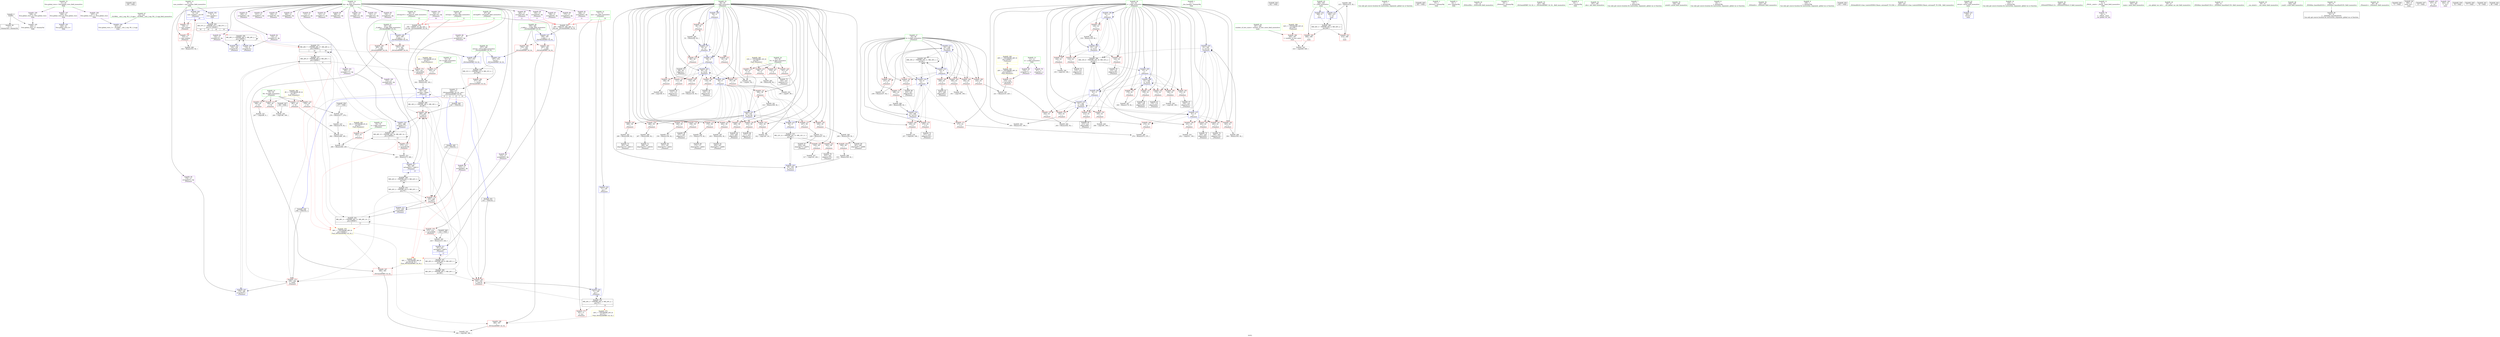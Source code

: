digraph "SVFG" {
	label="SVFG";

	Node0x55888ec28c50 [shape=record,color=grey,label="{NodeID: 0\nNullPtr}"];
	Node0x55888ec28c50 -> Node0x55888ec4c540[style=solid];
	Node0x55888ec28c50 -> Node0x55888ec4efa0[style=solid];
	Node0x55888ec94ce0 [shape=record,color=black,label="{NodeID: 443\n338 = PHI()\n}"];
	Node0x55888ec4eea0 [shape=record,color=blue,label="{NodeID: 194\n427\<--23\nllvm.global_ctors_1\<--_GLOBAL__sub_I_rng..58_1_0.cpp\nGlob }"];
	Node0x55888ec4b9a0 [shape=record,color=red,label="{NodeID: 111\n336\<--8\n\<--case_number\n_Z5main2v\n}"];
	Node0x55888ec4a300 [shape=record,color=green,label="{NodeID: 28\n65\<--66\nref.tmp\<--ref.tmp_field_insensitive\n_Z5main2v\n|{|<s1>8}}"];
	Node0x55888ec4a300 -> Node0x55888ec4f8c0[style=solid];
	Node0x55888ec4a300:s1 -> Node0x55888ec95c20[style=solid,color=red];
	Node0x55888ec5d620 [shape=record,color=grey,label="{NodeID: 305\n223 = Binary(215, 222, )\n}"];
	Node0x55888ec5d620 -> Node0x55888ec4fcd0[style=solid];
	Node0x55888ec505c0 [shape=record,color=blue,label="{NodeID: 222\n71\<--126\nans\<--\n_Z5main2v\n}"];
	Node0x55888ec505c0 -> Node0x55888ec6ba00[style=dashed];
	Node0x55888ec52040 [shape=record,color=red,label="{NodeID: 139\n266\<--59\n\<--i\n_Z5main2v\n}"];
	Node0x55888ec52040 -> Node0x55888ec5cd20[style=solid];
	Node0x55888ec4cc20 [shape=record,color=black,label="{NodeID: 56\n151\<--150\nidxprom33\<--add32\n_Z5main2v\n}"];
	Node0x55888ec6b500 [shape=record,color=black,label="{NodeID: 333\nMR_12V_12 = PHI(MR_12V_13, MR_12V_11, )\npts\{60 \}\n}"];
	Node0x55888ec6b500 -> Node0x55888ec522b0[style=dashed];
	Node0x55888ec6b500 -> Node0x55888ec52380[style=dashed];
	Node0x55888ec6b500 -> Node0x55888ec52450[style=dashed];
	Node0x55888ec6b500 -> Node0x55888ec50830[style=dashed];
	Node0x55888ec53700 [shape=record,color=red,label="{NodeID: 167\n231\<--63\n\<--k\n_Z5main2v\n}"];
	Node0x55888ec53700 -> Node0x55888ec4d5e0[style=solid];
	Node0x55888ec4e2e0 [shape=record,color=purple,label="{NodeID: 84\n124\<--13\narrayidx19\<--dp\n_Z5main2v\n}"];
	Node0x55888ec4e2e0 -> Node0x55888ec4f4b0[style=solid];
	Node0x55888ec288a0 [shape=record,color=green,label="{NodeID: 1\n7\<--1\n__dso_handle\<--dummyObj\nGlob }"];
	Node0x55888ec94db0 [shape=record,color=black,label="{NodeID: 444\n342 = PHI()\n}"];
	Node0x55888ec4efa0 [shape=record,color=blue, style = dotted,label="{NodeID: 195\n428\<--3\nllvm.global_ctors_2\<--dummyVal\nGlob }"];
	Node0x55888ec4ba70 [shape=record,color=red,label="{NodeID: 112\n163\<--51\n\<--D\n_Z5main2v\n}"];
	Node0x55888ec4ba70 -> Node0x55888ec5dc20[style=solid];
	Node0x55888ec4a3d0 [shape=record,color=green,label="{NodeID: 29\n67\<--68\nref.tmp65\<--ref.tmp65_field_insensitive\n_Z5main2v\n|{|<s1>11}}"];
	Node0x55888ec4a3d0 -> Node0x55888ec4fcd0[style=solid];
	Node0x55888ec4a3d0:s1 -> Node0x55888ec95c20[style=solid,color=red];
	Node0x55888ec5d7a0 [shape=record,color=grey,label="{NodeID: 306\n415 = Binary(414, 92, )\n}"];
	Node0x55888ec5d7a0 -> Node0x55888ec58d60[style=solid];
	Node0x55888ec50690 [shape=record,color=blue,label="{NodeID: 223\n59\<--9\ni\<--\n_Z5main2v\n}"];
	Node0x55888ec50690 -> Node0x55888ec6b500[style=dashed];
	Node0x55888ec52110 [shape=record,color=red,label="{NodeID: 140\n289\<--59\n\<--i\n_Z5main2v\n}"];
	Node0x55888ec52110 -> Node0x55888ec5c120[style=solid];
	Node0x55888ec4ccf0 [shape=record,color=black,label="{NodeID: 57\n154\<--153\nidxprom35\<--\n_Z5main2v\n}"];
	Node0x55888ec6ba00 [shape=record,color=black,label="{NodeID: 334\nMR_24V_3 = PHI(MR_24V_4, MR_24V_2, )\npts\{72 \}\n|{|<s3>14}}"];
	Node0x55888ec6ba00 -> Node0x55888ec53be0[style=dashed];
	Node0x55888ec6ba00 -> Node0x55888ec54260[style=dashed];
	Node0x55888ec6ba00 -> Node0x55888ec50760[style=dashed];
	Node0x55888ec6ba00:s3 -> Node0x55888ec78b30[style=dashed,color=red];
	Node0x55888ec537d0 [shape=record,color=red,label="{NodeID: 168\n237\<--63\n\<--k\n_Z5main2v\n}"];
	Node0x55888ec537d0 -> Node0x55888ec5dda0[style=solid];
	Node0x55888ec4e3b0 [shape=record,color=purple,label="{NodeID: 85\n152\<--13\narrayidx34\<--dp\n_Z5main2v\n}"];
	Node0x55888ec28930 [shape=record,color=green,label="{NodeID: 2\n9\<--1\n\<--dummyObj\nCan only get source location for instruction, argument, global var or function.}"];
	Node0x55888ec94f10 [shape=record,color=black,label="{NodeID: 445\n345 = PHI()\n}"];
	Node0x55888ec4f0a0 [shape=record,color=blue,label="{NodeID: 196\n59\<--9\ni\<--\n_Z5main2v\n}"];
	Node0x55888ec4f0a0 -> Node0x55888ec51270[style=dashed];
	Node0x55888ec4f0a0 -> Node0x55888ec51340[style=dashed];
	Node0x55888ec4f0a0 -> Node0x55888ec51410[style=dashed];
	Node0x55888ec4f0a0 -> Node0x55888ec4f170[style=dashed];
	Node0x55888ec4f0a0 -> Node0x55888ec4f240[style=dashed];
	Node0x55888ec4bb40 [shape=record,color=red,label="{NodeID: 113\n283\<--53\n\<--I\n_Z5main2v\n}"];
	Node0x55888ec4bb40 -> Node0x55888ec5e220[style=solid];
	Node0x55888ec4a4a0 [shape=record,color=green,label="{NodeID: 30\n69\<--70\nref.tmp101\<--ref.tmp101_field_insensitive\n_Z5main2v\n|{|<s1>13}}"];
	Node0x55888ec4a4a0 -> Node0x55888ec501b0[style=solid];
	Node0x55888ec4a4a0:s1 -> Node0x55888ec95c20[style=solid,color=red];
	Node0x55888ec5d920 [shape=record,color=grey,label="{NodeID: 307\n180 = Binary(179, 92, )\n}"];
	Node0x55888ec5d920 -> Node0x55888ec4fa60[style=solid];
	Node0x55888ec50760 [shape=record,color=blue,label="{NodeID: 224\n71\<--326\nans\<--\n_Z5main2v\n}"];
	Node0x55888ec50760 -> Node0x55888ec6ba00[style=dashed];
	Node0x55888ec521e0 [shape=record,color=red,label="{NodeID: 141\n309\<--59\n\<--i\n_Z5main2v\n}"];
	Node0x55888ec521e0 -> Node0x55888ec5d020[style=solid];
	Node0x55888ec4cdc0 [shape=record,color=black,label="{NodeID: 58\n157\<--156\nidxprom37\<--\n_Z5main2v\n}"];
	Node0x55888ec538a0 [shape=record,color=red,label="{NodeID: 169\n256\<--63\n\<--k\n_Z5main2v\n}"];
	Node0x55888ec538a0 -> Node0x55888ec5e9a0[style=solid];
	Node0x55888ec4e480 [shape=record,color=purple,label="{NodeID: 86\n155\<--13\narrayidx36\<--dp\n_Z5main2v\n|{<s0>8}}"];
	Node0x55888ec4e480:s0 -> Node0x55888ec95840[style=solid,color=red];
	Node0x55888ec48ff0 [shape=record,color=green,label="{NodeID: 3\n15\<--1\n_ZSt3cin\<--dummyObj\nGlob }"];
	Node0x55888ec94fe0 [shape=record,color=black,label="{NodeID: 446\n287 = PHI(354, )\n}"];
	Node0x55888ec94fe0 -> Node0x55888ec54190[style=solid];
	Node0x55888ec74f00 [shape=record,color=black,label="{NodeID: 363\nMR_47V_2 = PHI(MR_47V_3, MR_47V_1, )\npts\{10 140000 \}\n|{<s0>19|<s1>19|<s2>19|<s3>19}}"];
	Node0x55888ec74f00:s0 -> Node0x55888ec4b8d0[style=dashed,color=red];
	Node0x55888ec74f00:s1 -> Node0x55888ec50900[style=dashed,color=red];
	Node0x55888ec74f00:s2 -> Node0x55888ec72c00[style=dashed,color=red];
	Node0x55888ec74f00:s3 -> Node0x55888ec77730[style=dashed,color=red];
	Node0x55888ec4f170 [shape=record,color=blue,label="{NodeID: 197\n59\<--91\ni\<--inc\n_Z5main2v\n}"];
	Node0x55888ec4f170 -> Node0x55888ec51270[style=dashed];
	Node0x55888ec4f170 -> Node0x55888ec51340[style=dashed];
	Node0x55888ec4f170 -> Node0x55888ec51410[style=dashed];
	Node0x55888ec4f170 -> Node0x55888ec4f170[style=dashed];
	Node0x55888ec4f170 -> Node0x55888ec4f240[style=dashed];
	Node0x55888ec4bc10 [shape=record,color=red,label="{NodeID: 114\n199\<--55\n\<--M\n_Z5main2v\n}"];
	Node0x55888ec4bc10 -> Node0x55888ec5eca0[style=solid];
	Node0x55888ec4a570 [shape=record,color=green,label="{NodeID: 31\n71\<--72\nans\<--ans_field_insensitive\n_Z5main2v\n|{|<s3>14}}"];
	Node0x55888ec4a570 -> Node0x55888ec53be0[style=solid];
	Node0x55888ec4a570 -> Node0x55888ec505c0[style=solid];
	Node0x55888ec4a570 -> Node0x55888ec50760[style=solid];
	Node0x55888ec4a570:s3 -> Node0x55888ec95840[style=solid,color=red];
	Node0x55888ec5daa0 [shape=record,color=grey,label="{NodeID: 308\n135 = Binary(134, 92, )\n}"];
	Node0x55888ec5daa0 -> Node0x55888ec4f650[style=solid];
	Node0x55888ec50830 [shape=record,color=blue,label="{NodeID: 225\n59\<--330\ni\<--inc137\n_Z5main2v\n}"];
	Node0x55888ec50830 -> Node0x55888ec6b500[style=dashed];
	Node0x55888ec522b0 [shape=record,color=red,label="{NodeID: 142\n316\<--59\n\<--i\n_Z5main2v\n}"];
	Node0x55888ec522b0 -> Node0x55888ec5f720[style=solid];
	Node0x55888ec4ce90 [shape=record,color=black,label="{NodeID: 59\n160\<--159\nidxprom39\<--\n_Z5main2v\n}"];
	Node0x55888ec53970 [shape=record,color=red,label="{NodeID: 170\n270\<--63\n\<--k\n_Z5main2v\n}"];
	Node0x55888ec53970 -> Node0x55888ec4d920[style=solid];
	Node0x55888ec4e550 [shape=record,color=purple,label="{NodeID: 87\n158\<--13\narrayidx38\<--dp\n_Z5main2v\n}"];
	Node0x55888ec49080 [shape=record,color=green,label="{NodeID: 4\n16\<--1\n.str\<--dummyObj\nGlob }"];
	Node0x55888ec951a0 [shape=record,color=black,label="{NodeID: 447\n196 = PHI()\n}"];
	Node0x55888ec951a0 -> Node0x55888ec5eca0[style=solid];
	Node0x55888ec75430 [shape=record,color=black,label="{NodeID: 364\nMR_44V_3 = PHI(MR_44V_4, MR_44V_2, )\npts\{400 \}\n}"];
	Node0x55888ec75430 -> Node0x55888ec549b0[style=dashed];
	Node0x55888ec75430 -> Node0x55888ec54a80[style=dashed];
	Node0x55888ec75430 -> Node0x55888ec58d60[style=dashed];
	Node0x55888ec4f240 [shape=record,color=blue,label="{NodeID: 198\n59\<--9\ni\<--\n_Z5main2v\n}"];
	Node0x55888ec4f240 -> Node0x55888ec514e0[style=dashed];
	Node0x55888ec4f240 -> Node0x55888ec515b0[style=dashed];
	Node0x55888ec4f240 -> Node0x55888ec51680[style=dashed];
	Node0x55888ec4f240 -> Node0x55888ec51750[style=dashed];
	Node0x55888ec4f240 -> Node0x55888ec51820[style=dashed];
	Node0x55888ec4f240 -> Node0x55888ec4f650[style=dashed];
	Node0x55888ec4f240 -> Node0x55888ec4f720[style=dashed];
	Node0x55888ec50cc0 [shape=record,color=red,label="{NodeID: 115\n246\<--55\n\<--M\n_Z5main2v\n}"];
	Node0x55888ec50cc0 -> Node0x55888ec5ee20[style=solid];
	Node0x55888ec4a640 [shape=record,color=green,label="{NodeID: 32\n74\<--75\n_ZNSirsERi\<--_ZNSirsERi_field_insensitive\n}"];
	Node0x55888ec5dc20 [shape=record,color=grey,label="{NodeID: 309\n164 = Binary(162, 163, )\n}"];
	Node0x55888ec5dc20 -> Node0x55888ec4f8c0[style=solid];
	Node0x55888ec50900 [shape=record,color=blue,label="{NodeID: 226\n8\<--334\ncase_number\<--inc139\n_Z5main2v\n|{|<s1>19}}"];
	Node0x55888ec50900 -> Node0x55888ec4b9a0[style=dashed];
	Node0x55888ec50900:s1 -> Node0x55888ec74f00[style=dashed,color=blue];
	Node0x55888ec52380 [shape=record,color=red,label="{NodeID: 143\n322\<--59\n\<--i\n_Z5main2v\n}"];
	Node0x55888ec52380 -> Node0x55888ec4dc60[style=solid];
	Node0x55888ec4cf60 [shape=record,color=black,label="{NodeID: 60\n172\<--171\nidxprom44\<--add43\n_Z5main2v\n}"];
	Node0x55888ec6c900 [shape=record,color=black,label="{NodeID: 337\nMR_28V_8 = PHI(MR_28V_9, MR_28V_7, )\npts\{140000 \}\n|{|<s6>8}}"];
	Node0x55888ec6c900 -> Node0x55888ec53cb0[style=dashed];
	Node0x55888ec6c900 -> Node0x55888ec53d80[style=dashed];
	Node0x55888ec6c900 -> Node0x55888ec4f990[style=dashed];
	Node0x55888ec6c900 -> Node0x55888ec70900[style=dashed];
	Node0x55888ec6c900 -> Node0x55888ec71800[style=dashed];
	Node0x55888ec6c900 -> Node0x55888ec77730[style=dashed];
	Node0x55888ec6c900:s6 -> Node0x55888ec798f0[style=dashed,color=red];
	Node0x55888ec53a40 [shape=record,color=red,label="{NodeID: 171\n275\<--63\n\<--k\n_Z5main2v\n}"];
	Node0x55888ec53a40 -> Node0x55888ec5c8a0[style=solid];
	Node0x55888ec4e620 [shape=record,color=purple,label="{NodeID: 88\n161\<--13\narrayidx40\<--dp\n_Z5main2v\n}"];
	Node0x55888ec4e620 -> Node0x55888ec53cb0[style=solid];
	Node0x55888ec49110 [shape=record,color=green,label="{NodeID: 5\n18\<--1\n_ZSt4cout\<--dummyObj\nGlob }"];
	Node0x55888ec95270 [shape=record,color=black,label="{NodeID: 448\n222 = PHI()\n}"];
	Node0x55888ec95270 -> Node0x55888ec5d620[style=solid];
	Node0x55888ec4f310 [shape=record,color=blue,label="{NodeID: 199\n61\<--9\nj\<--\n_Z5main2v\n}"];
	Node0x55888ec4f310 -> Node0x55888ec52520[style=dashed];
	Node0x55888ec4f310 -> Node0x55888ec525f0[style=dashed];
	Node0x55888ec4f310 -> Node0x55888ec526c0[style=dashed];
	Node0x55888ec4f310 -> Node0x55888ec52790[style=dashed];
	Node0x55888ec4f310 -> Node0x55888ec4f310[style=dashed];
	Node0x55888ec4f310 -> Node0x55888ec4f580[style=dashed];
	Node0x55888ec4f310 -> Node0x55888ec75e30[style=dashed];
	Node0x55888ec50d90 [shape=record,color=red,label="{NodeID: 116\n278\<--55\n\<--M\n_Z5main2v\n}"];
	Node0x55888ec50d90 -> Node0x55888ec5e6a0[style=solid];
	Node0x55888ec4a740 [shape=record,color=green,label="{NodeID: 33\n167\<--168\n_ZSt3minIiERKT_S2_S2_\<--_ZSt3minIiERKT_S2_S2__field_insensitive\n}"];
	Node0x55888ec6e8c0 [shape=record,color=yellow,style=double,label="{NodeID: 393\n26V_1 = ENCHI(MR_26V_0)\npts\{120000 \}\nFun[_Z5main2v]}"];
	Node0x55888ec6e8c0 -> Node0x55888ec53f20[style=dashed];
	Node0x55888ec5dda0 [shape=record,color=grey,label="{NodeID: 310\n238 = Binary(237, 92, )\n}"];
	Node0x55888ec5dda0 -> Node0x55888ec4fe70[style=solid];
	Node0x55888ec509d0 [shape=record,color=blue,label="{NodeID: 227\n359\<--355\n__a.addr\<--__a\n_ZSt3minIiERKT_S2_S2_\n}"];
	Node0x55888ec509d0 -> Node0x55888ec54400[style=dashed];
	Node0x55888ec509d0 -> Node0x55888ec544d0[style=dashed];
	Node0x55888ec52450 [shape=record,color=red,label="{NodeID: 144\n329\<--59\n\<--i\n_Z5main2v\n}"];
	Node0x55888ec52450 -> Node0x55888ec5cba0[style=solid];
	Node0x55888ec4d030 [shape=record,color=black,label="{NodeID: 61\n175\<--174\nidxprom46\<--\n_Z5main2v\n}"];
	Node0x55888ec53b10 [shape=record,color=red,label="{NodeID: 172\n298\<--63\n\<--k\n_Z5main2v\n}"];
	Node0x55888ec53b10 -> Node0x55888ec5bca0[style=solid];
	Node0x55888ec4e6f0 [shape=record,color=purple,label="{NodeID: 89\n173\<--13\narrayidx45\<--dp\n_Z5main2v\n}"];
	Node0x55888ec491a0 [shape=record,color=green,label="{NodeID: 6\n19\<--1\n.str.1\<--dummyObj\nGlob }"];
	Node0x55888ec95390 [shape=record,color=black,label="{NodeID: 449\n225 = PHI(354, )\n}"];
	Node0x55888ec95390 -> Node0x55888ec53ff0[style=solid];
	Node0x55888ec75e30 [shape=record,color=black,label="{NodeID: 366\nMR_14V_6 = PHI(MR_14V_16, MR_14V_2, )\npts\{62 \}\n}"];
	Node0x55888ec75e30 -> Node0x55888ec4f7f0[style=dashed];
	Node0x55888ec4f3e0 [shape=record,color=blue,label="{NodeID: 200\n116\<--9\narrayidx15\<--\n_Z5main2v\n}"];
	Node0x55888ec4f3e0 -> Node0x55888ec72c00[style=dashed];
	Node0x55888ec50e60 [shape=record,color=red,label="{NodeID: 117\n281\<--55\n\<--M\n_Z5main2v\n}"];
	Node0x55888ec50e60 -> Node0x55888ec5e3a0[style=solid];
	Node0x55888ec4a840 [shape=record,color=green,label="{NodeID: 34\n197\<--198\nabs\<--abs_field_insensitive\n}"];
	Node0x55888ec5df20 [shape=record,color=grey,label="{NodeID: 311\n228 = Binary(227, 92, )\n}"];
	Node0x55888ec5df20 -> Node0x55888ec4d510[style=solid];
	Node0x55888ec50aa0 [shape=record,color=blue,label="{NodeID: 228\n361\<--356\n__b.addr\<--__b\n_ZSt3minIiERKT_S2_S2_\n}"];
	Node0x55888ec50aa0 -> Node0x55888ec545a0[style=dashed];
	Node0x55888ec50aa0 -> Node0x55888ec54670[style=dashed];
	Node0x55888ec52520 [shape=record,color=red,label="{NodeID: 145\n104\<--61\n\<--j\n_Z5main2v\n}"];
	Node0x55888ec52520 -> Node0x55888ec5f8a0[style=solid];
	Node0x55888ec4d100 [shape=record,color=black,label="{NodeID: 62\n204\<--203\nidxprom61\<--add60\n_Z5main2v\n}"];
	Node0x55888ec53be0 [shape=record,color=red,label="{NodeID: 173\n341\<--71\n\<--ans\n_Z5main2v\n}"];
	Node0x55888ec4e7c0 [shape=record,color=purple,label="{NodeID: 90\n176\<--13\narrayidx47\<--dp\n_Z5main2v\n}"];
	Node0x55888ec4e7c0 -> Node0x55888ec4f990[style=solid];
	Node0x55888ec49230 [shape=record,color=green,label="{NodeID: 7\n22\<--1\n\<--dummyObj\nCan only get source location for instruction, argument, global var or function.}"];
	Node0x55888ec95530 [shape=record,color=black,label="{NodeID: 450\n277 = PHI()\n}"];
	Node0x55888ec95530 -> Node0x55888ec5e6a0[style=solid];
	Node0x55888ec76330 [shape=record,color=black,label="{NodeID: 367\nMR_16V_2 = PHI(MR_16V_11, MR_16V_1, )\npts\{64 \}\n}"];
	Node0x55888ec76330 -> Node0x55888ec4fc00[style=dashed];
	Node0x55888ec76330 -> Node0x55888ec500e0[style=dashed];
	Node0x55888ec76330 -> Node0x55888ec76330[style=dashed];
	Node0x55888ec4f4b0 [shape=record,color=blue,label="{NodeID: 201\n124\<--126\narrayidx19\<--\n_Z5main2v\n}"];
	Node0x55888ec4f4b0 -> Node0x55888ec72c00[style=dashed];
	Node0x55888ec50f30 [shape=record,color=red,label="{NodeID: 118\n82\<--57\n\<--N\n_Z5main2v\n}"];
	Node0x55888ec50f30 -> Node0x55888ec5fd20[style=solid];
	Node0x55888ec4a940 [shape=record,color=green,label="{NodeID: 35\n339\<--340\nprintf\<--printf_field_insensitive\n}"];
	Node0x55888ec6ea80 [shape=record,color=yellow,style=double,label="{NodeID: 395\n26V_1 = ENCHI(MR_26V_0)\npts\{120000 \}\nFun[main]|{<s0>19}}"];
	Node0x55888ec6ea80:s0 -> Node0x55888ec6e8c0[style=dashed,color=red];
	Node0x55888ec5e0a0 [shape=record,color=grey,label="{NodeID: 312\n285 = Binary(273, 284, )\n}"];
	Node0x55888ec5e0a0 -> Node0x55888ec501b0[style=solid];
	Node0x55888ec50b70 [shape=record,color=blue,label="{NodeID: 229\n357\<--371\nretval\<--\n_ZSt3minIiERKT_S2_S2_\n}"];
	Node0x55888ec50b70 -> Node0x55888ec72200[style=dashed];
	Node0x55888ec525f0 [shape=record,color=red,label="{NodeID: 146\n114\<--61\n\<--j\n_Z5main2v\n}"];
	Node0x55888ec525f0 -> Node0x55888ec4c9b0[style=solid];
	Node0x55888ec4d1d0 [shape=record,color=black,label="{NodeID: 63\n207\<--206\nidxprom63\<--\n_Z5main2v\n}"];
	Node0x55888ec53cb0 [shape=record,color=red,label="{NodeID: 174\n162\<--161\n\<--arrayidx40\n_Z5main2v\n}"];
	Node0x55888ec53cb0 -> Node0x55888ec5dc20[style=solid];
	Node0x55888ec4e890 [shape=record,color=purple,label="{NodeID: 91\n205\<--13\narrayidx62\<--dp\n_Z5main2v\n}"];
	Node0x55888ec492c0 [shape=record,color=green,label="{NodeID: 8\n92\<--1\n\<--dummyObj\nCan only get source location for instruction, argument, global var or function.}"];
	Node0x55888ec95600 [shape=record,color=black,label="{NodeID: 451\n325 = PHI(354, )\n}"];
	Node0x55888ec95600 -> Node0x55888ec54260[style=solid];
	Node0x55888ec76830 [shape=record,color=black,label="{NodeID: 368\nMR_18V_2 = PHI(MR_18V_3, MR_18V_1, )\npts\{66 \}\n}"];
	Node0x55888ec76830 -> Node0x55888ec53ff0[style=dashed];
	Node0x55888ec76830 -> Node0x55888ec54190[style=dashed];
	Node0x55888ec76830 -> Node0x55888ec54260[style=dashed];
	Node0x55888ec76830 -> Node0x55888ec4f8c0[style=dashed];
	Node0x55888ec76830 -> Node0x55888ec76830[style=dashed];
	Node0x55888ec4f580 [shape=record,color=blue,label="{NodeID: 202\n61\<--130\nj\<--inc21\n_Z5main2v\n}"];
	Node0x55888ec4f580 -> Node0x55888ec52520[style=dashed];
	Node0x55888ec4f580 -> Node0x55888ec525f0[style=dashed];
	Node0x55888ec4f580 -> Node0x55888ec526c0[style=dashed];
	Node0x55888ec4f580 -> Node0x55888ec52790[style=dashed];
	Node0x55888ec4f580 -> Node0x55888ec4f310[style=dashed];
	Node0x55888ec4f580 -> Node0x55888ec4f580[style=dashed];
	Node0x55888ec4f580 -> Node0x55888ec75e30[style=dashed];
	Node0x55888ec51000 [shape=record,color=red,label="{NodeID: 119\n98\<--57\n\<--N\n_Z5main2v\n}"];
	Node0x55888ec51000 -> Node0x55888ec5c420[style=solid];
	Node0x55888ec4aa40 [shape=record,color=green,label="{NodeID: 36\n343\<--344\n_ZNSolsEi\<--_ZNSolsEi_field_insensitive\n}"];
	Node0x55888ec5e220 [shape=record,color=grey,label="{NodeID: 313\n284 = Binary(282, 283, )\n}"];
	Node0x55888ec5e220 -> Node0x55888ec5e0a0[style=solid];
	Node0x55888ec58b70 [shape=record,color=blue,label="{NodeID: 230\n357\<--374\nretval\<--\n_ZSt3minIiERKT_S2_S2_\n}"];
	Node0x55888ec58b70 -> Node0x55888ec72200[style=dashed];
	Node0x55888ec526c0 [shape=record,color=red,label="{NodeID: 147\n122\<--61\n\<--j\n_Z5main2v\n}"];
	Node0x55888ec526c0 -> Node0x55888ec4cb50[style=solid];
	Node0x55888ec4d2a0 [shape=record,color=black,label="{NodeID: 64\n210\<--209\nidxprom66\<--\n_Z5main2v\n}"];
	Node0x55888ec53d80 [shape=record,color=red,label="{NodeID: 175\n169\<--166\n\<--call42\n_Z5main2v\n}"];
	Node0x55888ec53d80 -> Node0x55888ec4f990[style=solid];
	Node0x55888ec4e960 [shape=record,color=purple,label="{NodeID: 92\n208\<--13\narrayidx64\<--dp\n_Z5main2v\n|{<s0>11}}"];
	Node0x55888ec4e960:s0 -> Node0x55888ec95840[style=solid,color=red];
	Node0x55888ec49350 [shape=record,color=green,label="{NodeID: 9\n106\<--1\n\<--dummyObj\nCan only get source location for instruction, argument, global var or function.}"];
	Node0x55888ec95770 [shape=record,color=black,label="{NodeID: 452\n403 = PHI()\n}"];
	Node0x55888ec76d30 [shape=record,color=black,label="{NodeID: 369\nMR_20V_2 = PHI(MR_20V_3, MR_20V_1, )\npts\{68 \}\n}"];
	Node0x55888ec76d30 -> Node0x55888ec53d80[style=dashed];
	Node0x55888ec76d30 -> Node0x55888ec54190[style=dashed];
	Node0x55888ec76d30 -> Node0x55888ec54260[style=dashed];
	Node0x55888ec76d30 -> Node0x55888ec71300[style=dashed];
	Node0x55888ec76d30 -> Node0x55888ec76d30[style=dashed];
	Node0x55888ec4f650 [shape=record,color=blue,label="{NodeID: 203\n59\<--135\ni\<--inc24\n_Z5main2v\n}"];
	Node0x55888ec4f650 -> Node0x55888ec514e0[style=dashed];
	Node0x55888ec4f650 -> Node0x55888ec515b0[style=dashed];
	Node0x55888ec4f650 -> Node0x55888ec51680[style=dashed];
	Node0x55888ec4f650 -> Node0x55888ec51750[style=dashed];
	Node0x55888ec4f650 -> Node0x55888ec51820[style=dashed];
	Node0x55888ec4f650 -> Node0x55888ec4f650[style=dashed];
	Node0x55888ec4f650 -> Node0x55888ec4f720[style=dashed];
	Node0x55888ec510d0 [shape=record,color=red,label="{NodeID: 120\n141\<--57\n\<--N\n_Z5main2v\n}"];
	Node0x55888ec510d0 -> Node0x55888ec5fba0[style=solid];
	Node0x55888ec4ab40 [shape=record,color=green,label="{NodeID: 37\n346\<--347\n_ZSt4endlIcSt11char_traitsIcEERSt13basic_ostreamIT_T0_ES6_\<--_ZSt4endlIcSt11char_traitsIcEERSt13basic_ostreamIT_T0_ES6__field_insensitive\n}"];
	Node0x55888ec5e3a0 [shape=record,color=grey,label="{NodeID: 314\n282 = Binary(280, 281, )\n}"];
	Node0x55888ec5e3a0 -> Node0x55888ec5e220[style=solid];
	Node0x55888ec58c00 [shape=record,color=blue,label="{NodeID: 231\n395\<--9\nretval\<--\nmain\n}"];
	Node0x55888ec52790 [shape=record,color=red,label="{NodeID: 148\n129\<--61\n\<--j\n_Z5main2v\n}"];
	Node0x55888ec52790 -> Node0x55888ec5d1a0[style=solid];
	Node0x55888ec4d370 [shape=record,color=black,label="{NodeID: 65\n213\<--212\nidxprom68\<--\n_Z5main2v\n}"];
	Node0x55888ec53e50 [shape=record,color=red,label="{NodeID: 176\n215\<--214\n\<--arrayidx69\n_Z5main2v\n}"];
	Node0x55888ec53e50 -> Node0x55888ec5d620[style=solid];
	Node0x55888ec4ea30 [shape=record,color=purple,label="{NodeID: 93\n211\<--13\narrayidx67\<--dp\n_Z5main2v\n}"];
	Node0x55888ec493e0 [shape=record,color=green,label="{NodeID: 10\n126\<--1\n\<--dummyObj\nCan only get source location for instruction, argument, global var or function.}"];
	Node0x55888ec95840 [shape=record,color=black,label="{NodeID: 453\n355 = PHI(155, 208, 265, 71, )\n0th arg _ZSt3minIiERKT_S2_S2_ }"];
	Node0x55888ec95840 -> Node0x55888ec509d0[style=solid];
	Node0x55888ec77230 [shape=record,color=black,label="{NodeID: 370\nMR_22V_2 = PHI(MR_22V_6, MR_22V_1, )\npts\{70 \}\n}"];
	Node0x55888ec77230 -> Node0x55888ec53d80[style=dashed];
	Node0x55888ec77230 -> Node0x55888ec53ff0[style=dashed];
	Node0x55888ec77230 -> Node0x55888ec54260[style=dashed];
	Node0x55888ec77230 -> Node0x55888ec70400[style=dashed];
	Node0x55888ec77230 -> Node0x55888ec77230[style=dashed];
	Node0x55888ec4f720 [shape=record,color=blue,label="{NodeID: 204\n59\<--9\ni\<--\n_Z5main2v\n}"];
	Node0x55888ec4f720 -> Node0x55888ec518f0[style=dashed];
	Node0x55888ec4f720 -> Node0x55888ec519c0[style=dashed];
	Node0x55888ec4f720 -> Node0x55888ec51a90[style=dashed];
	Node0x55888ec4f720 -> Node0x55888ec51b60[style=dashed];
	Node0x55888ec4f720 -> Node0x55888ec51c30[style=dashed];
	Node0x55888ec4f720 -> Node0x55888ec51d00[style=dashed];
	Node0x55888ec4f720 -> Node0x55888ec51dd0[style=dashed];
	Node0x55888ec4f720 -> Node0x55888ec51ea0[style=dashed];
	Node0x55888ec4f720 -> Node0x55888ec51f70[style=dashed];
	Node0x55888ec4f720 -> Node0x55888ec52040[style=dashed];
	Node0x55888ec4f720 -> Node0x55888ec52110[style=dashed];
	Node0x55888ec4f720 -> Node0x55888ec521e0[style=dashed];
	Node0x55888ec4f720 -> Node0x55888ec504f0[style=dashed];
	Node0x55888ec4f720 -> Node0x55888ec50690[style=dashed];
	Node0x55888ec511a0 [shape=record,color=red,label="{NodeID: 121\n319\<--57\n\<--N\n_Z5main2v\n}"];
	Node0x55888ec511a0 -> Node0x55888ec4db90[style=solid];
	Node0x55888ec4ac40 [shape=record,color=green,label="{NodeID: 38\n348\<--349\n_ZNSolsEPFRSoS_E\<--_ZNSolsEPFRSoS_E_field_insensitive\n}"];
	Node0x55888ec6ed80 [shape=record,color=yellow,style=double,label="{NodeID: 398\n42V_1 = ENCHI(MR_42V_0)\npts\{398 \}\nFun[main]}"];
	Node0x55888ec6ed80 -> Node0x55888ec548e0[style=dashed];
	Node0x55888ec5e520 [shape=record,color=grey,label="{NodeID: 315\n280 = Binary(279, 92, )\n}"];
	Node0x55888ec5e520 -> Node0x55888ec5e3a0[style=solid];
	Node0x55888ec58c90 [shape=record,color=blue,label="{NodeID: 232\n399\<--9\ni\<--\nmain\n}"];
	Node0x55888ec58c90 -> Node0x55888ec75430[style=dashed];
	Node0x55888ec52860 [shape=record,color=red,label="{NodeID: 149\n146\<--61\n\<--j\n_Z5main2v\n}"];
	Node0x55888ec52860 -> Node0x55888ec5fa20[style=solid];
	Node0x55888ec4d440 [shape=record,color=black,label="{NodeID: 66\n217\<--216\nidxprom70\<--\n_Z5main2v\n}"];
	Node0x55888ec53f20 [shape=record,color=red,label="{NodeID: 177\n219\<--218\n\<--arrayidx71\n_Z5main2v\n}"];
	Node0x55888ec53f20 -> Node0x55888ec5d320[style=solid];
	Node0x55888ec4eb00 [shape=record,color=purple,label="{NodeID: 94\n214\<--13\narrayidx69\<--dp\n_Z5main2v\n}"];
	Node0x55888ec4eb00 -> Node0x55888ec53e50[style=solid];
	Node0x55888ec49470 [shape=record,color=green,label="{NodeID: 11\n4\<--6\n_ZStL8__ioinit\<--_ZStL8__ioinit_field_insensitive\nGlob }"];
	Node0x55888ec49470 -> Node0x55888ec4de00[style=solid];
	Node0x55888ec95c20 [shape=record,color=black,label="{NodeID: 454\n356 = PHI(65, 67, 69, 324, )\n1st arg _ZSt3minIiERKT_S2_S2_ }"];
	Node0x55888ec95c20 -> Node0x55888ec50aa0[style=solid];
	Node0x55888ec77730 [shape=record,color=black,label="{NodeID: 371\nMR_28V_7 = PHI(MR_28V_17, MR_28V_2, )\npts\{140000 \}\n|{|<s2>14|<s3>19}}"];
	Node0x55888ec77730 -> Node0x55888ec54260[style=dashed];
	Node0x55888ec77730 -> Node0x55888ec6c900[style=dashed];
	Node0x55888ec77730:s2 -> Node0x55888ec798f0[style=dashed,color=red];
	Node0x55888ec77730:s3 -> Node0x55888ec74f00[style=dashed,color=blue];
	Node0x55888ec5bca0 [shape=record,color=grey,label="{NodeID: 288\n299 = Binary(298, 92, )\n}"];
	Node0x55888ec5bca0 -> Node0x55888ec50350[style=solid];
	Node0x55888ec4f7f0 [shape=record,color=blue,label="{NodeID: 205\n61\<--9\nj\<--\n_Z5main2v\n}"];
	Node0x55888ec4f7f0 -> Node0x55888ec52860[style=dashed];
	Node0x55888ec4f7f0 -> Node0x55888ec52930[style=dashed];
	Node0x55888ec4f7f0 -> Node0x55888ec52a00[style=dashed];
	Node0x55888ec4f7f0 -> Node0x55888ec52ad0[style=dashed];
	Node0x55888ec4f7f0 -> Node0x55888ec52ba0[style=dashed];
	Node0x55888ec4f7f0 -> Node0x55888ec4fa60[style=dashed];
	Node0x55888ec4f7f0 -> Node0x55888ec4fb30[style=dashed];
	Node0x55888ec51270 [shape=record,color=red,label="{NodeID: 122\n81\<--59\n\<--i\n_Z5main2v\n}"];
	Node0x55888ec51270 -> Node0x55888ec5fd20[style=solid];
	Node0x55888ec4ad40 [shape=record,color=green,label="{NodeID: 39\n357\<--358\nretval\<--retval_field_insensitive\n_ZSt3minIiERKT_S2_S2_\n}"];
	Node0x55888ec4ad40 -> Node0x55888ec54330[style=solid];
	Node0x55888ec4ad40 -> Node0x55888ec50b70[style=solid];
	Node0x55888ec4ad40 -> Node0x55888ec58b70[style=solid];
	Node0x55888ec5e6a0 [shape=record,color=grey,label="{NodeID: 316\n279 = Binary(277, 278, )\n}"];
	Node0x55888ec5e6a0 -> Node0x55888ec5e520[style=solid];
	Node0x55888ec58d60 [shape=record,color=blue,label="{NodeID: 233\n399\<--415\ni\<--inc\nmain\n}"];
	Node0x55888ec58d60 -> Node0x55888ec75430[style=dashed];
	Node0x55888ec52930 [shape=record,color=red,label="{NodeID: 150\n153\<--61\n\<--j\n_Z5main2v\n}"];
	Node0x55888ec52930 -> Node0x55888ec4ccf0[style=solid];
	Node0x55888ec4d510 [shape=record,color=black,label="{NodeID: 67\n229\<--228\nidxprom77\<--add76\n_Z5main2v\n}"];
	Node0x55888ec53ff0 [shape=record,color=red,label="{NodeID: 178\n226\<--225\n\<--call75\n_Z5main2v\n}"];
	Node0x55888ec53ff0 -> Node0x55888ec4fda0[style=solid];
	Node0x55888ec4ebd0 [shape=record,color=purple,label="{NodeID: 95\n230\<--13\narrayidx78\<--dp\n_Z5main2v\n}"];
	Node0x55888ec49500 [shape=record,color=green,label="{NodeID: 12\n8\<--10\ncase_number\<--case_number_field_insensitive\nGlob }"];
	Node0x55888ec49500 -> Node0x55888ec4b8d0[style=solid];
	Node0x55888ec49500 -> Node0x55888ec4b9a0[style=solid];
	Node0x55888ec49500 -> Node0x55888ec4eca0[style=solid];
	Node0x55888ec49500 -> Node0x55888ec50900[style=solid];
	Node0x55888ec5be20 [shape=record,color=grey,label="{NodeID: 289\n334 = Binary(333, 92, )\n}"];
	Node0x55888ec5be20 -> Node0x55888ec50900[style=solid];
	Node0x55888ec4f8c0 [shape=record,color=blue,label="{NodeID: 206\n65\<--164\nref.tmp\<--add41\n_Z5main2v\n|{|<s5>8}}"];
	Node0x55888ec4f8c0 -> Node0x55888ec53d80[style=dashed];
	Node0x55888ec4f8c0 -> Node0x55888ec53ff0[style=dashed];
	Node0x55888ec4f8c0 -> Node0x55888ec54190[style=dashed];
	Node0x55888ec4f8c0 -> Node0x55888ec4f8c0[style=dashed];
	Node0x55888ec4f8c0 -> Node0x55888ec76830[style=dashed];
	Node0x55888ec4f8c0:s5 -> Node0x55888ec799d0[style=dashed,color=red];
	Node0x55888ec51340 [shape=record,color=red,label="{NodeID: 123\n85\<--59\n\<--i\n_Z5main2v\n}"];
	Node0x55888ec51340 -> Node0x55888ec4c810[style=solid];
	Node0x55888ec4ae10 [shape=record,color=green,label="{NodeID: 40\n359\<--360\n__a.addr\<--__a.addr_field_insensitive\n_ZSt3minIiERKT_S2_S2_\n}"];
	Node0x55888ec4ae10 -> Node0x55888ec54400[style=solid];
	Node0x55888ec4ae10 -> Node0x55888ec544d0[style=solid];
	Node0x55888ec4ae10 -> Node0x55888ec509d0[style=solid];
	Node0x55888ec5e820 [shape=record,color=grey,label="{NodeID: 317\n150 = Binary(149, 92, )\n}"];
	Node0x55888ec5e820 -> Node0x55888ec4cc20[style=solid];
	Node0x55888ec52a00 [shape=record,color=red,label="{NodeID: 151\n159\<--61\n\<--j\n_Z5main2v\n}"];
	Node0x55888ec52a00 -> Node0x55888ec4ce90[style=solid];
	Node0x55888ec4d5e0 [shape=record,color=black,label="{NodeID: 68\n232\<--231\nidxprom79\<--\n_Z5main2v\n}"];
	Node0x55888ec540c0 [shape=record,color=red,label="{NodeID: 179\n273\<--272\n\<--arrayidx106\n_Z5main2v\n}"];
	Node0x55888ec540c0 -> Node0x55888ec5e0a0[style=solid];
	Node0x55888ec4bd30 [shape=record,color=purple,label="{NodeID: 96\n233\<--13\narrayidx80\<--dp\n_Z5main2v\n}"];
	Node0x55888ec4bd30 -> Node0x55888ec4fda0[style=solid];
	Node0x55888ec49590 [shape=record,color=green,label="{NodeID: 13\n11\<--12\na\<--a_field_insensitive\nGlob }"];
	Node0x55888ec49590 -> Node0x55888ec4ded0[style=solid];
	Node0x55888ec49590 -> Node0x55888ec4dfa0[style=solid];
	Node0x55888ec5bfa0 [shape=record,color=grey,label="{NodeID: 290\n304 = Binary(303, 92, )\n}"];
	Node0x55888ec5bfa0 -> Node0x55888ec50420[style=solid];
	Node0x55888ec4f990 [shape=record,color=blue,label="{NodeID: 207\n176\<--169\narrayidx47\<--\n_Z5main2v\n}"];
	Node0x55888ec4f990 -> Node0x55888ec6c900[style=dashed];
	Node0x55888ec51410 [shape=record,color=red,label="{NodeID: 124\n90\<--59\n\<--i\n_Z5main2v\n}"];
	Node0x55888ec51410 -> Node0x55888ec5c720[style=solid];
	Node0x55888ec4aee0 [shape=record,color=green,label="{NodeID: 41\n361\<--362\n__b.addr\<--__b.addr_field_insensitive\n_ZSt3minIiERKT_S2_S2_\n}"];
	Node0x55888ec4aee0 -> Node0x55888ec545a0[style=solid];
	Node0x55888ec4aee0 -> Node0x55888ec54670[style=solid];
	Node0x55888ec4aee0 -> Node0x55888ec50aa0[style=solid];
	Node0x55888ec5e9a0 [shape=record,color=grey,label="{NodeID: 318\n257 = cmp(256, 106, )\n}"];
	Node0x55888ec52ad0 [shape=record,color=red,label="{NodeID: 152\n174\<--61\n\<--j\n_Z5main2v\n}"];
	Node0x55888ec52ad0 -> Node0x55888ec4d030[style=solid];
	Node0x55888ec4d6b0 [shape=record,color=black,label="{NodeID: 69\n261\<--260\nidxprom97\<--add96\n_Z5main2v\n}"];
	Node0x55888ec54190 [shape=record,color=red,label="{NodeID: 180\n288\<--287\n\<--call112\n_Z5main2v\n}"];
	Node0x55888ec54190 -> Node0x55888ec50280[style=solid];
	Node0x55888ec4be00 [shape=record,color=purple,label="{NodeID: 97\n262\<--13\narrayidx98\<--dp\n_Z5main2v\n}"];
	Node0x55888ec49650 [shape=record,color=green,label="{NodeID: 14\n13\<--14\ndp\<--dp_field_insensitive\nGlob }"];
	Node0x55888ec49650 -> Node0x55888ec4e070[style=solid];
	Node0x55888ec49650 -> Node0x55888ec4e140[style=solid];
	Node0x55888ec49650 -> Node0x55888ec4e210[style=solid];
	Node0x55888ec49650 -> Node0x55888ec4e2e0[style=solid];
	Node0x55888ec49650 -> Node0x55888ec4e3b0[style=solid];
	Node0x55888ec49650 -> Node0x55888ec4e480[style=solid];
	Node0x55888ec49650 -> Node0x55888ec4e550[style=solid];
	Node0x55888ec49650 -> Node0x55888ec4e620[style=solid];
	Node0x55888ec49650 -> Node0x55888ec4e6f0[style=solid];
	Node0x55888ec49650 -> Node0x55888ec4e7c0[style=solid];
	Node0x55888ec49650 -> Node0x55888ec4e890[style=solid];
	Node0x55888ec49650 -> Node0x55888ec4e960[style=solid];
	Node0x55888ec49650 -> Node0x55888ec4ea30[style=solid];
	Node0x55888ec49650 -> Node0x55888ec4eb00[style=solid];
	Node0x55888ec49650 -> Node0x55888ec4ebd0[style=solid];
	Node0x55888ec49650 -> Node0x55888ec4bd30[style=solid];
	Node0x55888ec49650 -> Node0x55888ec4be00[style=solid];
	Node0x55888ec49650 -> Node0x55888ec4bed0[style=solid];
	Node0x55888ec49650 -> Node0x55888ec4bfa0[style=solid];
	Node0x55888ec49650 -> Node0x55888ec4c070[style=solid];
	Node0x55888ec49650 -> Node0x55888ec4c140[style=solid];
	Node0x55888ec49650 -> Node0x55888ec4c210[style=solid];
	Node0x55888ec49650 -> Node0x55888ec4c2e0[style=solid];
	Node0x55888ec49650 -> Node0x55888ec4c3b0[style=solid];
	Node0x55888ec5c120 [shape=record,color=grey,label="{NodeID: 291\n290 = Binary(289, 92, )\n}"];
	Node0x55888ec5c120 -> Node0x55888ec4d9f0[style=solid];
	Node0x55888ec4fa60 [shape=record,color=blue,label="{NodeID: 208\n61\<--180\nj\<--inc49\n_Z5main2v\n}"];
	Node0x55888ec4fa60 -> Node0x55888ec52860[style=dashed];
	Node0x55888ec4fa60 -> Node0x55888ec52930[style=dashed];
	Node0x55888ec4fa60 -> Node0x55888ec52a00[style=dashed];
	Node0x55888ec4fa60 -> Node0x55888ec52ad0[style=dashed];
	Node0x55888ec4fa60 -> Node0x55888ec52ba0[style=dashed];
	Node0x55888ec4fa60 -> Node0x55888ec4fa60[style=dashed];
	Node0x55888ec4fa60 -> Node0x55888ec4fb30[style=dashed];
	Node0x55888ec514e0 [shape=record,color=red,label="{NodeID: 125\n97\<--59\n\<--i\n_Z5main2v\n}"];
	Node0x55888ec514e0 -> Node0x55888ec5fea0[style=solid];
	Node0x55888ec4afb0 [shape=record,color=green,label="{NodeID: 42\n392\<--393\nmain\<--main_field_insensitive\n}"];
	Node0x55888ec5eb20 [shape=record,color=grey,label="{NodeID: 319\n252 = cmp(251, 106, )\n}"];
	Node0x55888ec52ba0 [shape=record,color=red,label="{NodeID: 153\n179\<--61\n\<--j\n_Z5main2v\n}"];
	Node0x55888ec52ba0 -> Node0x55888ec5d920[style=solid];
	Node0x55888ec4d780 [shape=record,color=black,label="{NodeID: 70\n264\<--263\nidxprom99\<--\n_Z5main2v\n}"];
	Node0x55888ec54260 [shape=record,color=red,label="{NodeID: 181\n326\<--325\n\<--call135\n_Z5main2v\n}"];
	Node0x55888ec54260 -> Node0x55888ec50760[style=solid];
	Node0x55888ec4bed0 [shape=record,color=purple,label="{NodeID: 98\n265\<--13\narrayidx100\<--dp\n_Z5main2v\n|{<s0>13}}"];
	Node0x55888ec4bed0:s0 -> Node0x55888ec95840[style=solid,color=red];
	Node0x55888ec49750 [shape=record,color=green,label="{NodeID: 15\n21\<--25\nllvm.global_ctors\<--llvm.global_ctors_field_insensitive\nGlob }"];
	Node0x55888ec49750 -> Node0x55888ec4b600[style=solid];
	Node0x55888ec49750 -> Node0x55888ec4b6d0[style=solid];
	Node0x55888ec49750 -> Node0x55888ec4b7d0[style=solid];
	Node0x55888ec78b30 [shape=record,color=yellow,style=double,label="{NodeID: 375\n24V_1 = ENCHI(MR_24V_0)\npts\{72 \}\nFun[_ZSt3minIiERKT_S2_S2_]}"];
	Node0x55888ec78b30 -> Node0x55888ec54810[style=dashed];
	Node0x55888ec5c2a0 [shape=record,color=grey,label="{NodeID: 292\n243 = Binary(242, 92, )\n}"];
	Node0x55888ec5c2a0 -> Node0x55888ec4ff40[style=solid];
	Node0x55888ec4fb30 [shape=record,color=blue,label="{NodeID: 209\n61\<--9\nj\<--\n_Z5main2v\n}"];
	Node0x55888ec4fb30 -> Node0x55888ec52c70[style=dashed];
	Node0x55888ec4fb30 -> Node0x55888ec52d40[style=dashed];
	Node0x55888ec4fb30 -> Node0x55888ec52e10[style=dashed];
	Node0x55888ec4fb30 -> Node0x55888ec52ee0[style=dashed];
	Node0x55888ec4fb30 -> Node0x55888ec4ff40[style=dashed];
	Node0x55888ec4fb30 -> Node0x55888ec50010[style=dashed];
	Node0x55888ec4fb30 -> Node0x55888ec75e30[style=dashed];
	Node0x55888ec515b0 [shape=record,color=red,label="{NodeID: 126\n108\<--59\n\<--i\n_Z5main2v\n}"];
	Node0x55888ec515b0 -> Node0x55888ec5f420[style=solid];
	Node0x55888ec4b0b0 [shape=record,color=green,label="{NodeID: 43\n395\<--396\nretval\<--retval_field_insensitive\nmain\n}"];
	Node0x55888ec4b0b0 -> Node0x55888ec58c00[style=solid];
	Node0x55888ec5eca0 [shape=record,color=grey,label="{NodeID: 320\n200 = cmp(196, 199, )\n}"];
	Node0x55888ec52c70 [shape=record,color=red,label="{NodeID: 154\n185\<--61\n\<--j\n_Z5main2v\n}"];
	Node0x55888ec52c70 -> Node0x55888ec5f5a0[style=solid];
	Node0x55888ec4d850 [shape=record,color=black,label="{NodeID: 71\n268\<--267\nidxprom103\<--add102\n_Z5main2v\n}"];
	Node0x55888ec70400 [shape=record,color=black,label="{NodeID: 348\nMR_22V_4 = PHI(MR_22V_5, MR_22V_3, )\npts\{70 \}\n}"];
	Node0x55888ec70400 -> Node0x55888ec501b0[style=dashed];
	Node0x55888ec70400 -> Node0x55888ec70400[style=dashed];
	Node0x55888ec70400 -> Node0x55888ec77230[style=dashed];
	Node0x55888ec54330 [shape=record,color=red,label="{NodeID: 182\n377\<--357\n\<--retval\n_ZSt3minIiERKT_S2_S2_\n}"];
	Node0x55888ec54330 -> Node0x55888ec4dd30[style=solid];
	Node0x55888ec4bfa0 [shape=record,color=purple,label="{NodeID: 99\n269\<--13\narrayidx104\<--dp\n_Z5main2v\n}"];
	Node0x55888ec49850 [shape=record,color=green,label="{NodeID: 16\n26\<--27\n__cxx_global_var_init\<--__cxx_global_var_init_field_insensitive\n}"];
	Node0x55888ec5c420 [shape=record,color=grey,label="{NodeID: 293\n99 = Binary(98, 92, )\n}"];
	Node0x55888ec5c420 -> Node0x55888ec5fea0[style=solid];
	Node0x55888ec4fc00 [shape=record,color=blue,label="{NodeID: 210\n63\<--9\nk\<--\n_Z5main2v\n}"];
	Node0x55888ec4fc00 -> Node0x55888ec533c0[style=dashed];
	Node0x55888ec4fc00 -> Node0x55888ec53490[style=dashed];
	Node0x55888ec4fc00 -> Node0x55888ec53560[style=dashed];
	Node0x55888ec4fc00 -> Node0x55888ec53630[style=dashed];
	Node0x55888ec4fc00 -> Node0x55888ec53700[style=dashed];
	Node0x55888ec4fc00 -> Node0x55888ec537d0[style=dashed];
	Node0x55888ec4fc00 -> Node0x55888ec4fc00[style=dashed];
	Node0x55888ec4fc00 -> Node0x55888ec4fe70[style=dashed];
	Node0x55888ec4fc00 -> Node0x55888ec500e0[style=dashed];
	Node0x55888ec4fc00 -> Node0x55888ec76330[style=dashed];
	Node0x55888ec51680 [shape=record,color=red,label="{NodeID: 127\n111\<--59\n\<--i\n_Z5main2v\n}"];
	Node0x55888ec51680 -> Node0x55888ec4c8e0[style=solid];
	Node0x55888ec4b180 [shape=record,color=green,label="{NodeID: 44\n397\<--398\nnumber_of_test_cases\<--number_of_test_cases_field_insensitive\nmain\n}"];
	Node0x55888ec4b180 -> Node0x55888ec548e0[style=solid];
	Node0x55888ec5ee20 [shape=record,color=grey,label="{NodeID: 321\n247 = cmp(246, 9, )\n}"];
	Node0x55888ec52d40 [shape=record,color=red,label="{NodeID: 155\n193\<--61\n\<--j\n_Z5main2v\n}"];
	Node0x55888ec52d40 -> Node0x55888ec5d4a0[style=solid];
	Node0x55888ec4d920 [shape=record,color=black,label="{NodeID: 72\n271\<--270\nidxprom105\<--\n_Z5main2v\n}"];
	Node0x55888ec70900 [shape=record,color=black,label="{NodeID: 349\nMR_28V_15 = PHI(MR_28V_16, MR_28V_14, )\npts\{140000 \}\n|{|<s5>13}}"];
	Node0x55888ec70900 -> Node0x55888ec540c0[style=dashed];
	Node0x55888ec70900 -> Node0x55888ec54190[style=dashed];
	Node0x55888ec70900 -> Node0x55888ec50280[style=dashed];
	Node0x55888ec70900 -> Node0x55888ec70900[style=dashed];
	Node0x55888ec70900 -> Node0x55888ec77730[style=dashed];
	Node0x55888ec70900:s5 -> Node0x55888ec798f0[style=dashed,color=red];
	Node0x55888ec54400 [shape=record,color=red,label="{NodeID: 183\n367\<--359\n\<--__a.addr\n_ZSt3minIiERKT_S2_S2_\n}"];
	Node0x55888ec54400 -> Node0x55888ec54810[style=solid];
	Node0x55888ec4c070 [shape=record,color=purple,label="{NodeID: 100\n272\<--13\narrayidx106\<--dp\n_Z5main2v\n}"];
	Node0x55888ec4c070 -> Node0x55888ec540c0[style=solid];
	Node0x55888ec49950 [shape=record,color=green,label="{NodeID: 17\n30\<--31\n_ZNSt8ios_base4InitC1Ev\<--_ZNSt8ios_base4InitC1Ev_field_insensitive\n}"];
	Node0x55888ec5c5a0 [shape=record,color=grey,label="{NodeID: 294\n171 = Binary(170, 92, )\n}"];
	Node0x55888ec5c5a0 -> Node0x55888ec4cf60[style=solid];
	Node0x55888ec4fcd0 [shape=record,color=blue,label="{NodeID: 211\n67\<--223\nref.tmp65\<--add74\n_Z5main2v\n|{|<s2>11}}"];
	Node0x55888ec4fcd0 -> Node0x55888ec53ff0[style=dashed];
	Node0x55888ec4fcd0 -> Node0x55888ec71300[style=dashed];
	Node0x55888ec4fcd0:s2 -> Node0x55888ec799d0[style=dashed,color=red];
	Node0x55888ec51750 [shape=record,color=red,label="{NodeID: 128\n119\<--59\n\<--i\n_Z5main2v\n}"];
	Node0x55888ec51750 -> Node0x55888ec4ca80[style=solid];
	Node0x55888ec4b250 [shape=record,color=green,label="{NodeID: 45\n399\<--400\ni\<--i_field_insensitive\nmain\n}"];
	Node0x55888ec4b250 -> Node0x55888ec549b0[style=solid];
	Node0x55888ec4b250 -> Node0x55888ec54a80[style=solid];
	Node0x55888ec4b250 -> Node0x55888ec58c90[style=solid];
	Node0x55888ec4b250 -> Node0x55888ec58d60[style=solid];
	Node0x55888ec5efa0 [shape=record,color=grey,label="{NodeID: 322\n410 = cmp(408, 409, )\n}"];
	Node0x55888ec52e10 [shape=record,color=red,label="{NodeID: 156\n212\<--61\n\<--j\n_Z5main2v\n}"];
	Node0x55888ec52e10 -> Node0x55888ec4d370[style=solid];
	Node0x55888ec4d9f0 [shape=record,color=black,label="{NodeID: 73\n291\<--290\nidxprom114\<--add113\n_Z5main2v\n}"];
	Node0x55888ec544d0 [shape=record,color=red,label="{NodeID: 184\n374\<--359\n\<--__a.addr\n_ZSt3minIiERKT_S2_S2_\n}"];
	Node0x55888ec544d0 -> Node0x55888ec58b70[style=solid];
	Node0x55888ec4c140 [shape=record,color=purple,label="{NodeID: 101\n292\<--13\narrayidx115\<--dp\n_Z5main2v\n}"];
	Node0x55888ec49a50 [shape=record,color=green,label="{NodeID: 18\n36\<--37\n__cxa_atexit\<--__cxa_atexit_field_insensitive\n}"];
	Node0x55888ec5c720 [shape=record,color=grey,label="{NodeID: 295\n91 = Binary(90, 92, )\n}"];
	Node0x55888ec5c720 -> Node0x55888ec4f170[style=solid];
	Node0x55888ec4fda0 [shape=record,color=blue,label="{NodeID: 212\n233\<--226\narrayidx80\<--\n_Z5main2v\n}"];
	Node0x55888ec4fda0 -> Node0x55888ec71800[style=dashed];
	Node0x55888ec51820 [shape=record,color=red,label="{NodeID: 129\n134\<--59\n\<--i\n_Z5main2v\n}"];
	Node0x55888ec51820 -> Node0x55888ec5daa0[style=solid];
	Node0x55888ec4b320 [shape=record,color=green,label="{NodeID: 46\n404\<--405\nscanf\<--scanf_field_insensitive\n}"];
	Node0x55888ec5f120 [shape=record,color=grey,label="{NodeID: 323\n369 = cmp(366, 368, )\n}"];
	Node0x55888ec52ee0 [shape=record,color=red,label="{NodeID: 157\n242\<--61\n\<--j\n_Z5main2v\n}"];
	Node0x55888ec52ee0 -> Node0x55888ec5c2a0[style=solid];
	Node0x55888ec4dac0 [shape=record,color=black,label="{NodeID: 74\n294\<--293\nidxprom116\<--\n_Z5main2v\n}"];
	Node0x55888ec71300 [shape=record,color=black,label="{NodeID: 351\nMR_20V_4 = PHI(MR_20V_6, MR_20V_3, )\npts\{68 \}\n}"];
	Node0x55888ec71300 -> Node0x55888ec54190[style=dashed];
	Node0x55888ec71300 -> Node0x55888ec4fcd0[style=dashed];
	Node0x55888ec71300 -> Node0x55888ec71300[style=dashed];
	Node0x55888ec71300 -> Node0x55888ec76d30[style=dashed];
	Node0x55888ec545a0 [shape=record,color=red,label="{NodeID: 185\n365\<--361\n\<--__b.addr\n_ZSt3minIiERKT_S2_S2_\n}"];
	Node0x55888ec545a0 -> Node0x55888ec54740[style=solid];
	Node0x55888ec4c210 [shape=record,color=purple,label="{NodeID: 102\n295\<--13\narrayidx117\<--dp\n_Z5main2v\n}"];
	Node0x55888ec4c210 -> Node0x55888ec50280[style=solid];
	Node0x55888ec49b50 [shape=record,color=green,label="{NodeID: 19\n35\<--41\n_ZNSt8ios_base4InitD1Ev\<--_ZNSt8ios_base4InitD1Ev_field_insensitive\n}"];
	Node0x55888ec49b50 -> Node0x55888ec4c710[style=solid];
	Node0x55888ec798f0 [shape=record,color=yellow,style=double,label="{NodeID: 379\n28V_1 = ENCHI(MR_28V_0)\npts\{140000 \}\nFun[_ZSt3minIiERKT_S2_S2_]}"];
	Node0x55888ec798f0 -> Node0x55888ec54740[style=dashed];
	Node0x55888ec798f0 -> Node0x55888ec54810[style=dashed];
	Node0x55888ec5c8a0 [shape=record,color=grey,label="{NodeID: 296\n276 = Binary(274, 275, )\n}"];
	Node0x55888ec4fe70 [shape=record,color=blue,label="{NodeID: 213\n63\<--238\nk\<--inc83\n_Z5main2v\n}"];
	Node0x55888ec4fe70 -> Node0x55888ec533c0[style=dashed];
	Node0x55888ec4fe70 -> Node0x55888ec53490[style=dashed];
	Node0x55888ec4fe70 -> Node0x55888ec53560[style=dashed];
	Node0x55888ec4fe70 -> Node0x55888ec53630[style=dashed];
	Node0x55888ec4fe70 -> Node0x55888ec53700[style=dashed];
	Node0x55888ec4fe70 -> Node0x55888ec537d0[style=dashed];
	Node0x55888ec4fe70 -> Node0x55888ec4fc00[style=dashed];
	Node0x55888ec4fe70 -> Node0x55888ec4fe70[style=dashed];
	Node0x55888ec4fe70 -> Node0x55888ec500e0[style=dashed];
	Node0x55888ec4fe70 -> Node0x55888ec76330[style=dashed];
	Node0x55888ec518f0 [shape=record,color=red,label="{NodeID: 130\n140\<--59\n\<--i\n_Z5main2v\n}"];
	Node0x55888ec518f0 -> Node0x55888ec5fba0[style=solid];
	Node0x55888ec4b420 [shape=record,color=green,label="{NodeID: 47\n23\<--422\n_GLOBAL__sub_I_rng..58_1_0.cpp\<--_GLOBAL__sub_I_rng..58_1_0.cpp_field_insensitive\n}"];
	Node0x55888ec4b420 -> Node0x55888ec4eea0[style=solid];
	Node0x55888ec5f2a0 [shape=record,color=grey,label="{NodeID: 324\n191 = cmp(190, 106, )\n}"];
	Node0x55888ec52fb0 [shape=record,color=red,label="{NodeID: 158\n251\<--61\n\<--j\n_Z5main2v\n}"];
	Node0x55888ec52fb0 -> Node0x55888ec5eb20[style=solid];
	Node0x55888ec4db90 [shape=record,color=black,label="{NodeID: 75\n320\<--319\nidxprom131\<--\n_Z5main2v\n}"];
	Node0x55888ec71800 [shape=record,color=black,label="{NodeID: 352\nMR_28V_11 = PHI(MR_28V_13, MR_28V_10, )\npts\{140000 \}\n|{|<s6>11}}"];
	Node0x55888ec71800 -> Node0x55888ec53e50[style=dashed];
	Node0x55888ec71800 -> Node0x55888ec53ff0[style=dashed];
	Node0x55888ec71800 -> Node0x55888ec4fda0[style=dashed];
	Node0x55888ec71800 -> Node0x55888ec70900[style=dashed];
	Node0x55888ec71800 -> Node0x55888ec71800[style=dashed];
	Node0x55888ec71800 -> Node0x55888ec77730[style=dashed];
	Node0x55888ec71800:s6 -> Node0x55888ec798f0[style=dashed,color=red];
	Node0x55888ec54670 [shape=record,color=red,label="{NodeID: 186\n371\<--361\n\<--__b.addr\n_ZSt3minIiERKT_S2_S2_\n}"];
	Node0x55888ec54670 -> Node0x55888ec50b70[style=solid];
	Node0x55888ec4c2e0 [shape=record,color=purple,label="{NodeID: 103\n321\<--13\narrayidx132\<--dp\n_Z5main2v\n}"];
	Node0x55888ec49c50 [shape=record,color=green,label="{NodeID: 20\n48\<--49\n_Z5main2v\<--_Z5main2v_field_insensitive\n}"];
	Node0x55888ec799d0 [shape=record,color=yellow,style=double,label="{NodeID: 380\n38V_1 = ENCHI(MR_38V_0)\npts\{66 68 70 \}\nFun[_ZSt3minIiERKT_S2_S2_]}"];
	Node0x55888ec799d0 -> Node0x55888ec54740[style=dashed];
	Node0x55888ec5ca20 [shape=record,color=grey,label="{NodeID: 297\n203 = Binary(202, 92, )\n}"];
	Node0x55888ec5ca20 -> Node0x55888ec4d100[style=solid];
	Node0x55888ec4ff40 [shape=record,color=blue,label="{NodeID: 214\n61\<--243\nj\<--inc86\n_Z5main2v\n}"];
	Node0x55888ec4ff40 -> Node0x55888ec52c70[style=dashed];
	Node0x55888ec4ff40 -> Node0x55888ec52d40[style=dashed];
	Node0x55888ec4ff40 -> Node0x55888ec52e10[style=dashed];
	Node0x55888ec4ff40 -> Node0x55888ec52ee0[style=dashed];
	Node0x55888ec4ff40 -> Node0x55888ec4ff40[style=dashed];
	Node0x55888ec4ff40 -> Node0x55888ec50010[style=dashed];
	Node0x55888ec4ff40 -> Node0x55888ec75e30[style=dashed];
	Node0x55888ec519c0 [shape=record,color=red,label="{NodeID: 131\n149\<--59\n\<--i\n_Z5main2v\n}"];
	Node0x55888ec519c0 -> Node0x55888ec5e820[style=solid];
	Node0x55888ec4c540 [shape=record,color=black,label="{NodeID: 48\n2\<--3\ndummyVal\<--dummyVal\n}"];
	Node0x55888ec5f420 [shape=record,color=grey,label="{NodeID: 325\n109 = cmp(108, 9, )\n}"];
	Node0x55888ec53080 [shape=record,color=red,label="{NodeID: 159\n263\<--61\n\<--j\n_Z5main2v\n}"];
	Node0x55888ec53080 -> Node0x55888ec4d780[style=solid];
	Node0x55888ec4dc60 [shape=record,color=black,label="{NodeID: 76\n323\<--322\nidxprom133\<--\n_Z5main2v\n}"];
	Node0x55888e8bd110 [shape=record,color=black,label="{NodeID: 436\n73 = PHI()\n}"];
	Node0x55888ec54740 [shape=record,color=red,label="{NodeID: 187\n366\<--365\n\<--\n_ZSt3minIiERKT_S2_S2_\n}"];
	Node0x55888ec54740 -> Node0x55888ec5f120[style=solid];
	Node0x55888ec4c3b0 [shape=record,color=purple,label="{NodeID: 104\n324\<--13\narrayidx134\<--dp\n_Z5main2v\n|{<s0>14}}"];
	Node0x55888ec4c3b0:s0 -> Node0x55888ec95c20[style=solid,color=red];
	Node0x55888ec49d50 [shape=record,color=green,label="{NodeID: 21\n51\<--52\nD\<--D_field_insensitive\n_Z5main2v\n}"];
	Node0x55888ec49d50 -> Node0x55888ec4ba70[style=solid];
	Node0x55888ec5cba0 [shape=record,color=grey,label="{NodeID: 298\n330 = Binary(329, 92, )\n}"];
	Node0x55888ec5cba0 -> Node0x55888ec50830[style=solid];
	Node0x55888ec50010 [shape=record,color=blue,label="{NodeID: 215\n61\<--9\nj\<--\n_Z5main2v\n}"];
	Node0x55888ec50010 -> Node0x55888ec52fb0[style=dashed];
	Node0x55888ec50010 -> Node0x55888ec53080[style=dashed];
	Node0x55888ec50010 -> Node0x55888ec53150[style=dashed];
	Node0x55888ec50010 -> Node0x55888ec53220[style=dashed];
	Node0x55888ec50010 -> Node0x55888ec532f0[style=dashed];
	Node0x55888ec50010 -> Node0x55888ec50420[style=dashed];
	Node0x55888ec50010 -> Node0x55888ec75e30[style=dashed];
	Node0x55888ec51a90 [shape=record,color=red,label="{NodeID: 132\n156\<--59\n\<--i\n_Z5main2v\n}"];
	Node0x55888ec51a90 -> Node0x55888ec4cdc0[style=solid];
	Node0x55888ec4c640 [shape=record,color=black,label="{NodeID: 49\n394\<--9\nmain_ret\<--\nmain\n}"];
	Node0x55888ec5f5a0 [shape=record,color=grey,label="{NodeID: 326\n186 = cmp(185, 106, )\n}"];
	Node0x55888ec53150 [shape=record,color=red,label="{NodeID: 160\n274\<--61\n\<--j\n_Z5main2v\n}"];
	Node0x55888ec53150 -> Node0x55888ec5c8a0[style=solid];
	Node0x55888ec4dd30 [shape=record,color=black,label="{NodeID: 77\n354\<--377\n_ZSt3minIiERKT_S2_S2__ret\<--\n_ZSt3minIiERKT_S2_S2_\n|{<s0>8|<s1>11|<s2>13|<s3>14}}"];
	Node0x55888ec4dd30:s0 -> Node0x55888ec947e0[style=solid,color=blue];
	Node0x55888ec4dd30:s1 -> Node0x55888ec95390[style=solid,color=blue];
	Node0x55888ec4dd30:s2 -> Node0x55888ec94fe0[style=solid,color=blue];
	Node0x55888ec4dd30:s3 -> Node0x55888ec95600[style=solid,color=blue];
	Node0x55888ec94710 [shape=record,color=black,label="{NodeID: 437\n33 = PHI()\n}"];
	Node0x55888ec72200 [shape=record,color=black,label="{NodeID: 354\nMR_31V_3 = PHI(MR_31V_4, MR_31V_2, )\npts\{358 \}\n}"];
	Node0x55888ec72200 -> Node0x55888ec54330[style=dashed];
	Node0x55888ec54810 [shape=record,color=red,label="{NodeID: 188\n368\<--367\n\<--\n_ZSt3minIiERKT_S2_S2_\n}"];
	Node0x55888ec54810 -> Node0x55888ec5f120[style=solid];
	Node0x55888ec4c480 [shape=record,color=purple,label="{NodeID: 105\n337\<--16\n\<--.str\n_Z5main2v\n}"];
	Node0x55888ec49e20 [shape=record,color=green,label="{NodeID: 22\n53\<--54\nI\<--I_field_insensitive\n_Z5main2v\n}"];
	Node0x55888ec49e20 -> Node0x55888ec4bb40[style=solid];
	Node0x55888ec79bc0 [shape=record,color=yellow,style=double,label="{NodeID: 382\n4V_1 = ENCHI(MR_4V_0)\npts\{52 \}\nFun[_Z5main2v]}"];
	Node0x55888ec79bc0 -> Node0x55888ec4ba70[style=dashed];
	Node0x55888ec5cd20 [shape=record,color=grey,label="{NodeID: 299\n267 = Binary(266, 92, )\n}"];
	Node0x55888ec5cd20 -> Node0x55888ec4d850[style=solid];
	Node0x55888ec500e0 [shape=record,color=blue,label="{NodeID: 216\n63\<--9\nk\<--\n_Z5main2v\n}"];
	Node0x55888ec500e0 -> Node0x55888ec538a0[style=dashed];
	Node0x55888ec500e0 -> Node0x55888ec53970[style=dashed];
	Node0x55888ec500e0 -> Node0x55888ec53a40[style=dashed];
	Node0x55888ec500e0 -> Node0x55888ec53b10[style=dashed];
	Node0x55888ec500e0 -> Node0x55888ec500e0[style=dashed];
	Node0x55888ec500e0 -> Node0x55888ec50350[style=dashed];
	Node0x55888ec500e0 -> Node0x55888ec76330[style=dashed];
	Node0x55888ec51b60 [shape=record,color=red,label="{NodeID: 133\n170\<--59\n\<--i\n_Z5main2v\n}"];
	Node0x55888ec51b60 -> Node0x55888ec5c5a0[style=solid];
	Node0x55888ec4c710 [shape=record,color=black,label="{NodeID: 50\n34\<--35\n\<--_ZNSt8ios_base4InitD1Ev\nCan only get source location for instruction, argument, global var or function.}"];
	Node0x55888ec5f720 [shape=record,color=grey,label="{NodeID: 327\n317 = cmp(316, 106, )\n}"];
	Node0x55888ec53220 [shape=record,color=red,label="{NodeID: 161\n293\<--61\n\<--j\n_Z5main2v\n}"];
	Node0x55888ec53220 -> Node0x55888ec4dac0[style=solid];
	Node0x55888ec4de00 [shape=record,color=purple,label="{NodeID: 78\n32\<--4\n\<--_ZStL8__ioinit\n__cxx_global_var_init\n}"];
	Node0x55888ec947e0 [shape=record,color=black,label="{NodeID: 438\n166 = PHI(354, )\n}"];
	Node0x55888ec947e0 -> Node0x55888ec53d80[style=solid];
	Node0x55888ec548e0 [shape=record,color=red,label="{NodeID: 189\n409\<--397\n\<--number_of_test_cases\nmain\n}"];
	Node0x55888ec548e0 -> Node0x55888ec5efa0[style=solid];
	Node0x55888ec4b530 [shape=record,color=purple,label="{NodeID: 106\n402\<--19\n\<--.str.1\nmain\n}"];
	Node0x55888ec49ef0 [shape=record,color=green,label="{NodeID: 23\n55\<--56\nM\<--M_field_insensitive\n_Z5main2v\n}"];
	Node0x55888ec49ef0 -> Node0x55888ec4bc10[style=solid];
	Node0x55888ec49ef0 -> Node0x55888ec50cc0[style=solid];
	Node0x55888ec49ef0 -> Node0x55888ec50d90[style=solid];
	Node0x55888ec49ef0 -> Node0x55888ec50e60[style=solid];
	Node0x55888ec79ca0 [shape=record,color=yellow,style=double,label="{NodeID: 383\n6V_1 = ENCHI(MR_6V_0)\npts\{54 \}\nFun[_Z5main2v]}"];
	Node0x55888ec79ca0 -> Node0x55888ec4bb40[style=dashed];
	Node0x55888ec5cea0 [shape=record,color=grey,label="{NodeID: 300\n260 = Binary(259, 92, )\n}"];
	Node0x55888ec5cea0 -> Node0x55888ec4d6b0[style=solid];
	Node0x55888ec501b0 [shape=record,color=blue,label="{NodeID: 217\n69\<--285\nref.tmp101\<--add111\n_Z5main2v\n|{|<s2>13}}"];
	Node0x55888ec501b0 -> Node0x55888ec54190[style=dashed];
	Node0x55888ec501b0 -> Node0x55888ec70400[style=dashed];
	Node0x55888ec501b0:s2 -> Node0x55888ec799d0[style=dashed,color=red];
	Node0x55888ec51c30 [shape=record,color=red,label="{NodeID: 134\n202\<--59\n\<--i\n_Z5main2v\n}"];
	Node0x55888ec51c30 -> Node0x55888ec5ca20[style=solid];
	Node0x55888ec4c810 [shape=record,color=black,label="{NodeID: 51\n86\<--85\nidxprom\<--\n_Z5main2v\n}"];
	Node0x55888ec5f8a0 [shape=record,color=grey,label="{NodeID: 328\n105 = cmp(104, 106, )\n}"];
	Node0x55888ec532f0 [shape=record,color=red,label="{NodeID: 162\n303\<--61\n\<--j\n_Z5main2v\n}"];
	Node0x55888ec532f0 -> Node0x55888ec5bfa0[style=solid];
	Node0x55888ec4ded0 [shape=record,color=purple,label="{NodeID: 79\n87\<--11\narrayidx\<--a\n_Z5main2v\n}"];
	Node0x55888ec949a0 [shape=record,color=black,label="{NodeID: 439\n76 = PHI()\n}"];
	Node0x55888ec72c00 [shape=record,color=black,label="{NodeID: 356\nMR_28V_3 = PHI(MR_28V_5, MR_28V_2, )\npts\{140000 \}\n}"];
	Node0x55888ec72c00 -> Node0x55888ec4f3e0[style=dashed];
	Node0x55888ec72c00 -> Node0x55888ec4f4b0[style=dashed];
	Node0x55888ec72c00 -> Node0x55888ec72c00[style=dashed];
	Node0x55888ec72c00 -> Node0x55888ec77730[style=dashed];
	Node0x55888ec549b0 [shape=record,color=red,label="{NodeID: 190\n408\<--399\n\<--i\nmain\n}"];
	Node0x55888ec549b0 -> Node0x55888ec5efa0[style=solid];
	Node0x55888ec4b600 [shape=record,color=purple,label="{NodeID: 107\n426\<--21\nllvm.global_ctors_0\<--llvm.global_ctors\nGlob }"];
	Node0x55888ec4b600 -> Node0x55888ec4eda0[style=solid];
	Node0x55888ec49fc0 [shape=record,color=green,label="{NodeID: 24\n57\<--58\nN\<--N_field_insensitive\n_Z5main2v\n}"];
	Node0x55888ec49fc0 -> Node0x55888ec50f30[style=solid];
	Node0x55888ec49fc0 -> Node0x55888ec51000[style=solid];
	Node0x55888ec49fc0 -> Node0x55888ec510d0[style=solid];
	Node0x55888ec49fc0 -> Node0x55888ec511a0[style=solid];
	Node0x55888ec54b50 [shape=record,color=yellow,style=double,label="{NodeID: 384\n8V_1 = ENCHI(MR_8V_0)\npts\{56 \}\nFun[_Z5main2v]}"];
	Node0x55888ec54b50 -> Node0x55888ec4bc10[style=dashed];
	Node0x55888ec54b50 -> Node0x55888ec50cc0[style=dashed];
	Node0x55888ec54b50 -> Node0x55888ec50d90[style=dashed];
	Node0x55888ec54b50 -> Node0x55888ec50e60[style=dashed];
	Node0x55888ec5d020 [shape=record,color=grey,label="{NodeID: 301\n310 = Binary(309, 92, )\n}"];
	Node0x55888ec5d020 -> Node0x55888ec504f0[style=solid];
	Node0x55888ec50280 [shape=record,color=blue,label="{NodeID: 218\n295\<--288\narrayidx117\<--\n_Z5main2v\n}"];
	Node0x55888ec50280 -> Node0x55888ec70900[style=dashed];
	Node0x55888ec51d00 [shape=record,color=red,label="{NodeID: 135\n209\<--59\n\<--i\n_Z5main2v\n}"];
	Node0x55888ec51d00 -> Node0x55888ec4d2a0[style=solid];
	Node0x55888ec4c8e0 [shape=record,color=black,label="{NodeID: 52\n112\<--111\nidxprom12\<--\n_Z5main2v\n}"];
	Node0x55888ec5fa20 [shape=record,color=grey,label="{NodeID: 329\n147 = cmp(146, 106, )\n}"];
	Node0x55888ec533c0 [shape=record,color=red,label="{NodeID: 163\n190\<--63\n\<--k\n_Z5main2v\n}"];
	Node0x55888ec533c0 -> Node0x55888ec5f2a0[style=solid];
	Node0x55888ec4dfa0 [shape=record,color=purple,label="{NodeID: 80\n218\<--11\narrayidx71\<--a\n_Z5main2v\n}"];
	Node0x55888ec4dfa0 -> Node0x55888ec53f20[style=solid];
	Node0x55888ec94a70 [shape=record,color=black,label="{NodeID: 440\n77 = PHI()\n}"];
	Node0x55888ec54a80 [shape=record,color=red,label="{NodeID: 191\n414\<--399\n\<--i\nmain\n}"];
	Node0x55888ec54a80 -> Node0x55888ec5d7a0[style=solid];
	Node0x55888ec4b6d0 [shape=record,color=purple,label="{NodeID: 108\n427\<--21\nllvm.global_ctors_1\<--llvm.global_ctors\nGlob }"];
	Node0x55888ec4b6d0 -> Node0x55888ec4eea0[style=solid];
	Node0x55888ec4a090 [shape=record,color=green,label="{NodeID: 25\n59\<--60\ni\<--i_field_insensitive\n_Z5main2v\n}"];
	Node0x55888ec4a090 -> Node0x55888ec51270[style=solid];
	Node0x55888ec4a090 -> Node0x55888ec51340[style=solid];
	Node0x55888ec4a090 -> Node0x55888ec51410[style=solid];
	Node0x55888ec4a090 -> Node0x55888ec514e0[style=solid];
	Node0x55888ec4a090 -> Node0x55888ec515b0[style=solid];
	Node0x55888ec4a090 -> Node0x55888ec51680[style=solid];
	Node0x55888ec4a090 -> Node0x55888ec51750[style=solid];
	Node0x55888ec4a090 -> Node0x55888ec51820[style=solid];
	Node0x55888ec4a090 -> Node0x55888ec518f0[style=solid];
	Node0x55888ec4a090 -> Node0x55888ec519c0[style=solid];
	Node0x55888ec4a090 -> Node0x55888ec51a90[style=solid];
	Node0x55888ec4a090 -> Node0x55888ec51b60[style=solid];
	Node0x55888ec4a090 -> Node0x55888ec51c30[style=solid];
	Node0x55888ec4a090 -> Node0x55888ec51d00[style=solid];
	Node0x55888ec4a090 -> Node0x55888ec51dd0[style=solid];
	Node0x55888ec4a090 -> Node0x55888ec51ea0[style=solid];
	Node0x55888ec4a090 -> Node0x55888ec51f70[style=solid];
	Node0x55888ec4a090 -> Node0x55888ec52040[style=solid];
	Node0x55888ec4a090 -> Node0x55888ec52110[style=solid];
	Node0x55888ec4a090 -> Node0x55888ec521e0[style=solid];
	Node0x55888ec4a090 -> Node0x55888ec522b0[style=solid];
	Node0x55888ec4a090 -> Node0x55888ec52380[style=solid];
	Node0x55888ec4a090 -> Node0x55888ec52450[style=solid];
	Node0x55888ec4a090 -> Node0x55888ec4f0a0[style=solid];
	Node0x55888ec4a090 -> Node0x55888ec4f170[style=solid];
	Node0x55888ec4a090 -> Node0x55888ec4f240[style=solid];
	Node0x55888ec4a090 -> Node0x55888ec4f650[style=solid];
	Node0x55888ec4a090 -> Node0x55888ec4f720[style=solid];
	Node0x55888ec4a090 -> Node0x55888ec504f0[style=solid];
	Node0x55888ec4a090 -> Node0x55888ec50690[style=solid];
	Node0x55888ec4a090 -> Node0x55888ec50830[style=solid];
	Node0x55888ec54c60 [shape=record,color=yellow,style=double,label="{NodeID: 385\n10V_1 = ENCHI(MR_10V_0)\npts\{58 \}\nFun[_Z5main2v]}"];
	Node0x55888ec54c60 -> Node0x55888ec50f30[style=dashed];
	Node0x55888ec54c60 -> Node0x55888ec51000[style=dashed];
	Node0x55888ec54c60 -> Node0x55888ec510d0[style=dashed];
	Node0x55888ec54c60 -> Node0x55888ec511a0[style=dashed];
	Node0x55888ec5d1a0 [shape=record,color=grey,label="{NodeID: 302\n130 = Binary(129, 92, )\n}"];
	Node0x55888ec5d1a0 -> Node0x55888ec4f580[style=solid];
	Node0x55888ec50350 [shape=record,color=blue,label="{NodeID: 219\n63\<--299\nk\<--inc119\n_Z5main2v\n}"];
	Node0x55888ec50350 -> Node0x55888ec538a0[style=dashed];
	Node0x55888ec50350 -> Node0x55888ec53970[style=dashed];
	Node0x55888ec50350 -> Node0x55888ec53a40[style=dashed];
	Node0x55888ec50350 -> Node0x55888ec53b10[style=dashed];
	Node0x55888ec50350 -> Node0x55888ec500e0[style=dashed];
	Node0x55888ec50350 -> Node0x55888ec50350[style=dashed];
	Node0x55888ec50350 -> Node0x55888ec76330[style=dashed];
	Node0x55888ec51dd0 [shape=record,color=red,label="{NodeID: 136\n216\<--59\n\<--i\n_Z5main2v\n}"];
	Node0x55888ec51dd0 -> Node0x55888ec4d440[style=solid];
	Node0x55888ec4c9b0 [shape=record,color=black,label="{NodeID: 53\n115\<--114\nidxprom14\<--\n_Z5main2v\n}"];
	Node0x55888ec5fba0 [shape=record,color=grey,label="{NodeID: 330\n142 = cmp(140, 141, )\n}"];
	Node0x55888ec53490 [shape=record,color=red,label="{NodeID: 164\n194\<--63\n\<--k\n_Z5main2v\n}"];
	Node0x55888ec53490 -> Node0x55888ec5d4a0[style=solid];
	Node0x55888ec4e070 [shape=record,color=purple,label="{NodeID: 81\n113\<--13\narrayidx13\<--dp\n_Z5main2v\n}"];
	Node0x55888ec94b40 [shape=record,color=black,label="{NodeID: 441\n78 = PHI()\n}"];
	Node0x55888ec4eca0 [shape=record,color=blue,label="{NodeID: 192\n8\<--9\ncase_number\<--\nGlob }"];
	Node0x55888ec4eca0 -> Node0x55888ec74f00[style=dashed];
	Node0x55888ec4b7d0 [shape=record,color=purple,label="{NodeID: 109\n428\<--21\nllvm.global_ctors_2\<--llvm.global_ctors\nGlob }"];
	Node0x55888ec4b7d0 -> Node0x55888ec4efa0[style=solid];
	Node0x55888ec4a160 [shape=record,color=green,label="{NodeID: 26\n61\<--62\nj\<--j_field_insensitive\n_Z5main2v\n}"];
	Node0x55888ec4a160 -> Node0x55888ec52520[style=solid];
	Node0x55888ec4a160 -> Node0x55888ec525f0[style=solid];
	Node0x55888ec4a160 -> Node0x55888ec526c0[style=solid];
	Node0x55888ec4a160 -> Node0x55888ec52790[style=solid];
	Node0x55888ec4a160 -> Node0x55888ec52860[style=solid];
	Node0x55888ec4a160 -> Node0x55888ec52930[style=solid];
	Node0x55888ec4a160 -> Node0x55888ec52a00[style=solid];
	Node0x55888ec4a160 -> Node0x55888ec52ad0[style=solid];
	Node0x55888ec4a160 -> Node0x55888ec52ba0[style=solid];
	Node0x55888ec4a160 -> Node0x55888ec52c70[style=solid];
	Node0x55888ec4a160 -> Node0x55888ec52d40[style=solid];
	Node0x55888ec4a160 -> Node0x55888ec52e10[style=solid];
	Node0x55888ec4a160 -> Node0x55888ec52ee0[style=solid];
	Node0x55888ec4a160 -> Node0x55888ec52fb0[style=solid];
	Node0x55888ec4a160 -> Node0x55888ec53080[style=solid];
	Node0x55888ec4a160 -> Node0x55888ec53150[style=solid];
	Node0x55888ec4a160 -> Node0x55888ec53220[style=solid];
	Node0x55888ec4a160 -> Node0x55888ec532f0[style=solid];
	Node0x55888ec4a160 -> Node0x55888ec4f310[style=solid];
	Node0x55888ec4a160 -> Node0x55888ec4f580[style=solid];
	Node0x55888ec4a160 -> Node0x55888ec4f7f0[style=solid];
	Node0x55888ec4a160 -> Node0x55888ec4fa60[style=solid];
	Node0x55888ec4a160 -> Node0x55888ec4fb30[style=solid];
	Node0x55888ec4a160 -> Node0x55888ec4ff40[style=solid];
	Node0x55888ec4a160 -> Node0x55888ec50010[style=solid];
	Node0x55888ec4a160 -> Node0x55888ec50420[style=solid];
	Node0x55888ec5d320 [shape=record,color=grey,label="{NodeID: 303\n221 = Binary(219, 220, )\n}"];
	Node0x55888ec50420 [shape=record,color=blue,label="{NodeID: 220\n61\<--304\nj\<--inc122\n_Z5main2v\n}"];
	Node0x55888ec50420 -> Node0x55888ec52fb0[style=dashed];
	Node0x55888ec50420 -> Node0x55888ec53080[style=dashed];
	Node0x55888ec50420 -> Node0x55888ec53150[style=dashed];
	Node0x55888ec50420 -> Node0x55888ec53220[style=dashed];
	Node0x55888ec50420 -> Node0x55888ec532f0[style=dashed];
	Node0x55888ec50420 -> Node0x55888ec50420[style=dashed];
	Node0x55888ec50420 -> Node0x55888ec75e30[style=dashed];
	Node0x55888ec51ea0 [shape=record,color=red,label="{NodeID: 137\n227\<--59\n\<--i\n_Z5main2v\n}"];
	Node0x55888ec51ea0 -> Node0x55888ec5df20[style=solid];
	Node0x55888ec4ca80 [shape=record,color=black,label="{NodeID: 54\n120\<--119\nidxprom16\<--\n_Z5main2v\n}"];
	Node0x55888ec5fd20 [shape=record,color=grey,label="{NodeID: 331\n83 = cmp(81, 82, )\n}"];
	Node0x55888ec53560 [shape=record,color=red,label="{NodeID: 165\n206\<--63\n\<--k\n_Z5main2v\n}"];
	Node0x55888ec53560 -> Node0x55888ec4d1d0[style=solid];
	Node0x55888ec4e140 [shape=record,color=purple,label="{NodeID: 82\n116\<--13\narrayidx15\<--dp\n_Z5main2v\n}"];
	Node0x55888ec4e140 -> Node0x55888ec4f3e0[style=solid];
	Node0x55888ec94c10 [shape=record,color=black,label="{NodeID: 442\n88 = PHI()\n}"];
	Node0x55888ec4eda0 [shape=record,color=blue,label="{NodeID: 193\n426\<--22\nllvm.global_ctors_0\<--\nGlob }"];
	Node0x55888ec4b8d0 [shape=record,color=red,label="{NodeID: 110\n333\<--8\n\<--case_number\n_Z5main2v\n}"];
	Node0x55888ec4b8d0 -> Node0x55888ec5be20[style=solid];
	Node0x55888ec4a230 [shape=record,color=green,label="{NodeID: 27\n63\<--64\nk\<--k_field_insensitive\n_Z5main2v\n}"];
	Node0x55888ec4a230 -> Node0x55888ec533c0[style=solid];
	Node0x55888ec4a230 -> Node0x55888ec53490[style=solid];
	Node0x55888ec4a230 -> Node0x55888ec53560[style=solid];
	Node0x55888ec4a230 -> Node0x55888ec53630[style=solid];
	Node0x55888ec4a230 -> Node0x55888ec53700[style=solid];
	Node0x55888ec4a230 -> Node0x55888ec537d0[style=solid];
	Node0x55888ec4a230 -> Node0x55888ec538a0[style=solid];
	Node0x55888ec4a230 -> Node0x55888ec53970[style=solid];
	Node0x55888ec4a230 -> Node0x55888ec53a40[style=solid];
	Node0x55888ec4a230 -> Node0x55888ec53b10[style=solid];
	Node0x55888ec4a230 -> Node0x55888ec4fc00[style=solid];
	Node0x55888ec4a230 -> Node0x55888ec4fe70[style=solid];
	Node0x55888ec4a230 -> Node0x55888ec500e0[style=solid];
	Node0x55888ec4a230 -> Node0x55888ec50350[style=solid];
	Node0x55888ec5d4a0 [shape=record,color=grey,label="{NodeID: 304\n195 = Binary(193, 194, )\n}"];
	Node0x55888ec504f0 [shape=record,color=blue,label="{NodeID: 221\n59\<--310\ni\<--inc126\n_Z5main2v\n}"];
	Node0x55888ec504f0 -> Node0x55888ec518f0[style=dashed];
	Node0x55888ec504f0 -> Node0x55888ec519c0[style=dashed];
	Node0x55888ec504f0 -> Node0x55888ec51a90[style=dashed];
	Node0x55888ec504f0 -> Node0x55888ec51b60[style=dashed];
	Node0x55888ec504f0 -> Node0x55888ec51c30[style=dashed];
	Node0x55888ec504f0 -> Node0x55888ec51d00[style=dashed];
	Node0x55888ec504f0 -> Node0x55888ec51dd0[style=dashed];
	Node0x55888ec504f0 -> Node0x55888ec51ea0[style=dashed];
	Node0x55888ec504f0 -> Node0x55888ec51f70[style=dashed];
	Node0x55888ec504f0 -> Node0x55888ec52040[style=dashed];
	Node0x55888ec504f0 -> Node0x55888ec52110[style=dashed];
	Node0x55888ec504f0 -> Node0x55888ec521e0[style=dashed];
	Node0x55888ec504f0 -> Node0x55888ec504f0[style=dashed];
	Node0x55888ec504f0 -> Node0x55888ec50690[style=dashed];
	Node0x55888ec51f70 [shape=record,color=red,label="{NodeID: 138\n259\<--59\n\<--i\n_Z5main2v\n}"];
	Node0x55888ec51f70 -> Node0x55888ec5cea0[style=solid];
	Node0x55888ec4cb50 [shape=record,color=black,label="{NodeID: 55\n123\<--122\nidxprom18\<--\n_Z5main2v\n}"];
	Node0x55888ec5fea0 [shape=record,color=grey,label="{NodeID: 332\n100 = cmp(97, 99, )\n}"];
	Node0x55888ec53630 [shape=record,color=red,label="{NodeID: 166\n220\<--63\n\<--k\n_Z5main2v\n}"];
	Node0x55888ec53630 -> Node0x55888ec5d320[style=solid];
	Node0x55888ec4e210 [shape=record,color=purple,label="{NodeID: 83\n121\<--13\narrayidx17\<--dp\n_Z5main2v\n}"];
}
